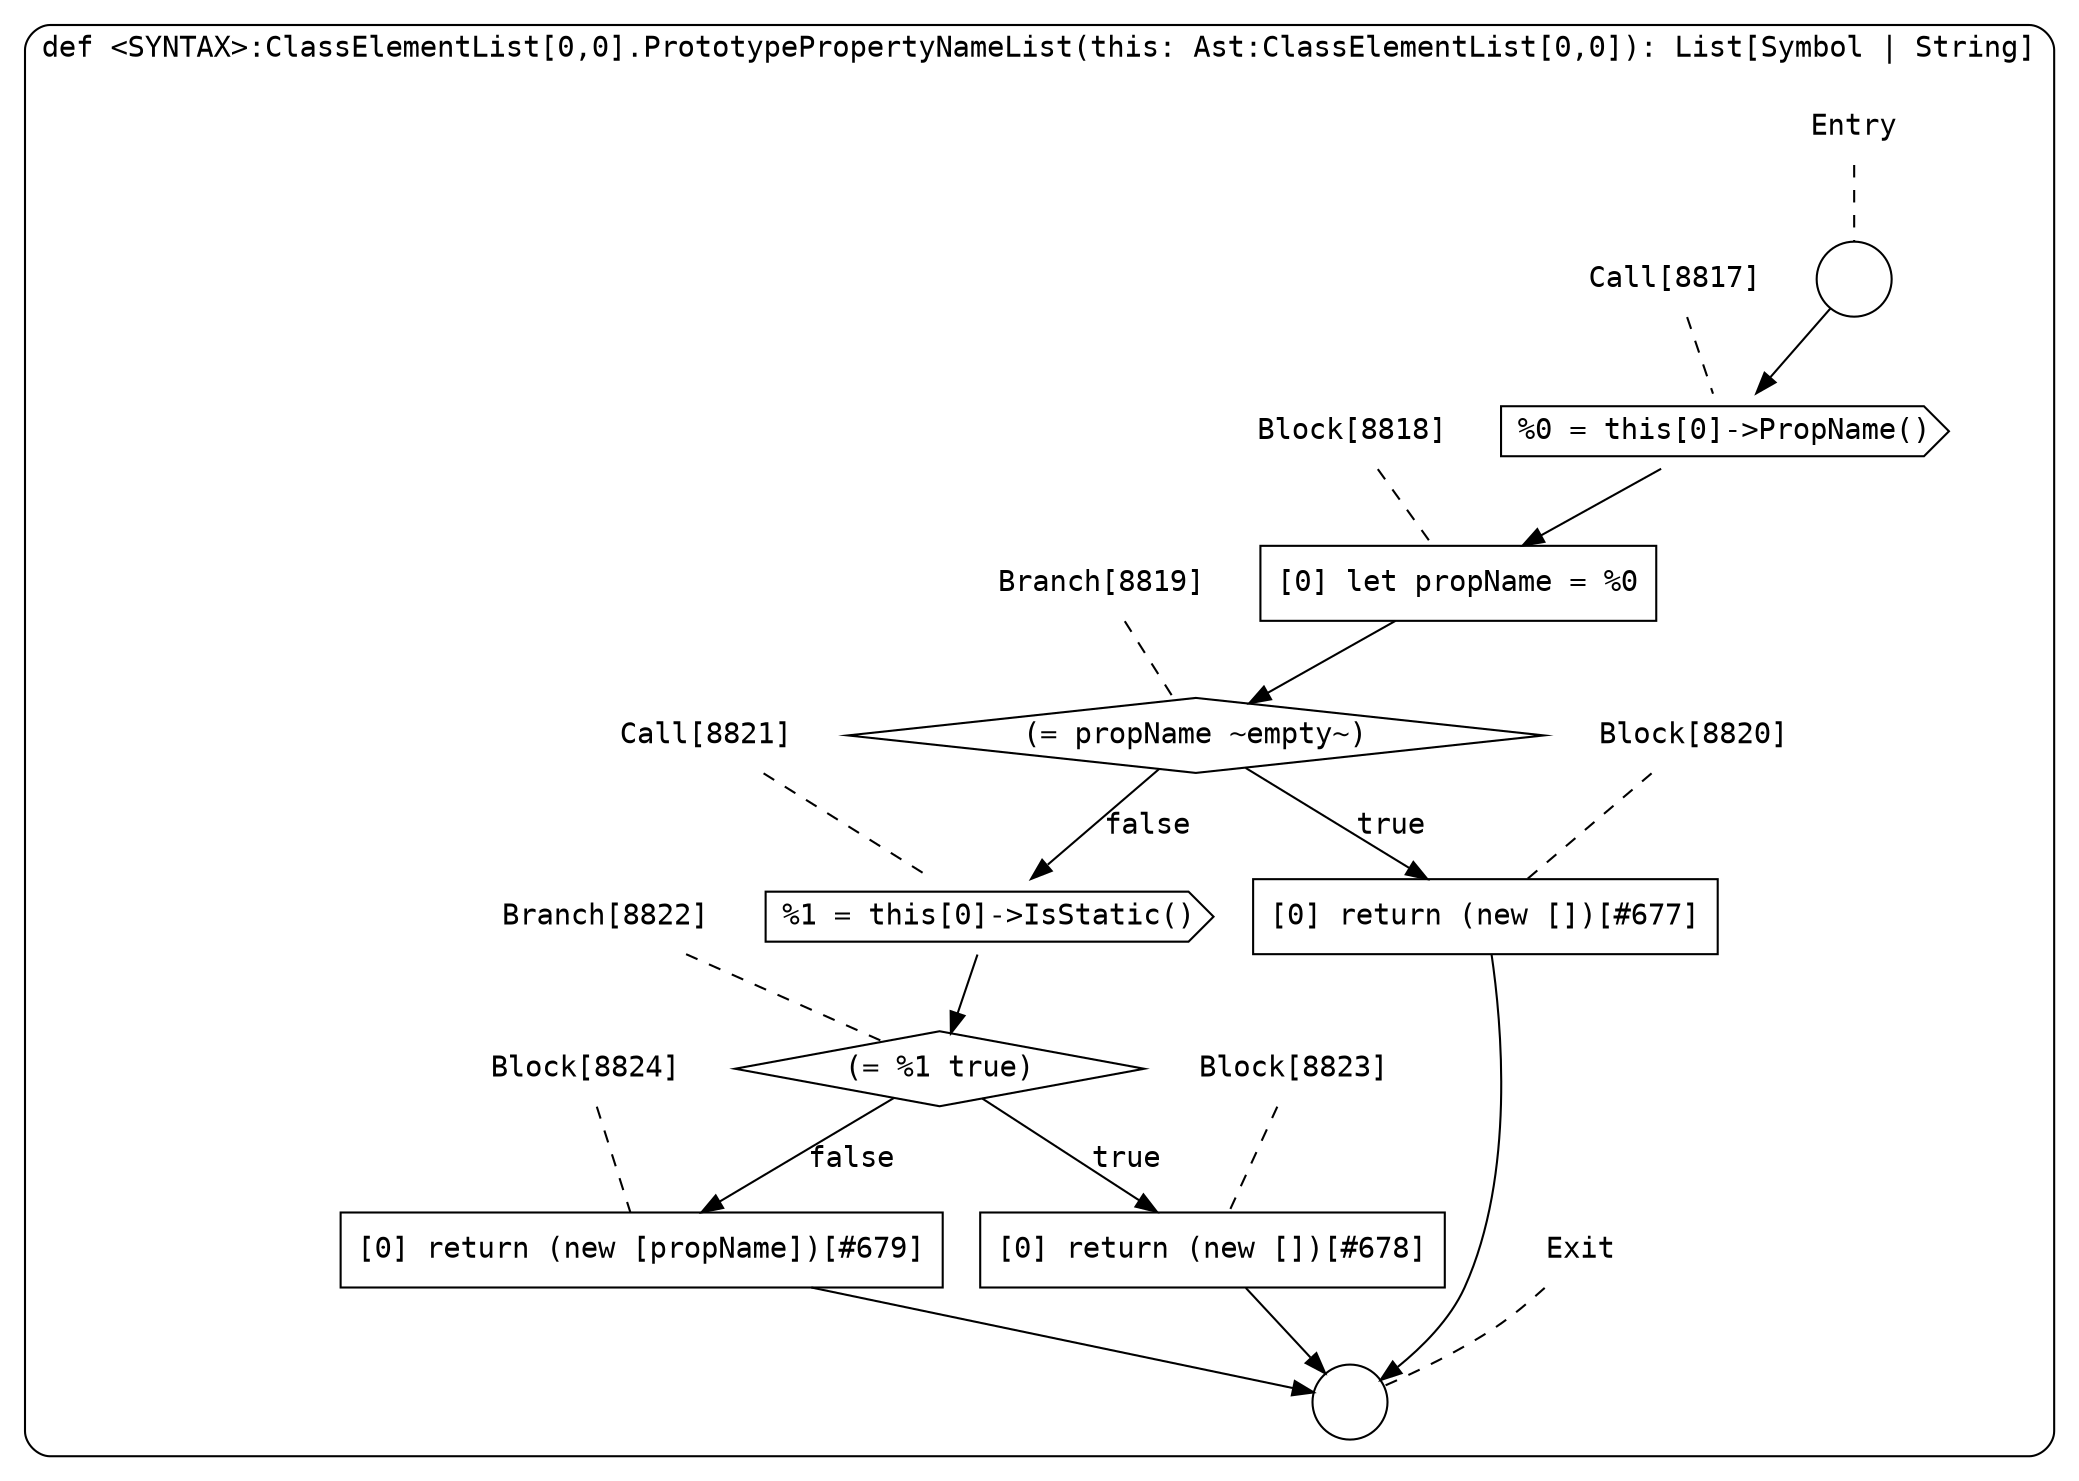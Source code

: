 digraph {
  graph [fontname = "Consolas"]
  node [fontname = "Consolas"]
  edge [fontname = "Consolas"]
  subgraph cluster1633 {
    label = "def <SYNTAX>:ClassElementList[0,0].PrototypePropertyNameList(this: Ast:ClassElementList[0,0]): List[Symbol | String]"
    style = rounded
    cluster1633_entry_name [shape=none, label=<<font color="black">Entry</font>>]
    cluster1633_entry_name -> cluster1633_entry [arrowhead=none, color="black", style=dashed]
    cluster1633_entry [shape=circle label=" " color="black" fillcolor="white" style=filled]
    cluster1633_entry -> node8817 [color="black"]
    cluster1633_exit_name [shape=none, label=<<font color="black">Exit</font>>]
    cluster1633_exit_name -> cluster1633_exit [arrowhead=none, color="black", style=dashed]
    cluster1633_exit [shape=circle label=" " color="black" fillcolor="white" style=filled]
    node8817_name [shape=none, label=<<font color="black">Call[8817]</font>>]
    node8817_name -> node8817 [arrowhead=none, color="black", style=dashed]
    node8817 [shape=cds, label=<<font color="black">%0 = this[0]-&gt;PropName()</font>> color="black" fillcolor="white", style=filled]
    node8817 -> node8818 [color="black"]
    node8818_name [shape=none, label=<<font color="black">Block[8818]</font>>]
    node8818_name -> node8818 [arrowhead=none, color="black", style=dashed]
    node8818 [shape=box, label=<<font color="black">[0] let propName = %0<BR ALIGN="LEFT"/></font>> color="black" fillcolor="white", style=filled]
    node8818 -> node8819 [color="black"]
    node8819_name [shape=none, label=<<font color="black">Branch[8819]</font>>]
    node8819_name -> node8819 [arrowhead=none, color="black", style=dashed]
    node8819 [shape=diamond, label=<<font color="black">(= propName ~empty~)</font>> color="black" fillcolor="white", style=filled]
    node8819 -> node8820 [label=<<font color="black">true</font>> color="black"]
    node8819 -> node8821 [label=<<font color="black">false</font>> color="black"]
    node8820_name [shape=none, label=<<font color="black">Block[8820]</font>>]
    node8820_name -> node8820 [arrowhead=none, color="black", style=dashed]
    node8820 [shape=box, label=<<font color="black">[0] return (new [])[#677]<BR ALIGN="LEFT"/></font>> color="black" fillcolor="white", style=filled]
    node8820 -> cluster1633_exit [color="black"]
    node8821_name [shape=none, label=<<font color="black">Call[8821]</font>>]
    node8821_name -> node8821 [arrowhead=none, color="black", style=dashed]
    node8821 [shape=cds, label=<<font color="black">%1 = this[0]-&gt;IsStatic()</font>> color="black" fillcolor="white", style=filled]
    node8821 -> node8822 [color="black"]
    node8822_name [shape=none, label=<<font color="black">Branch[8822]</font>>]
    node8822_name -> node8822 [arrowhead=none, color="black", style=dashed]
    node8822 [shape=diamond, label=<<font color="black">(= %1 true)</font>> color="black" fillcolor="white", style=filled]
    node8822 -> node8823 [label=<<font color="black">true</font>> color="black"]
    node8822 -> node8824 [label=<<font color="black">false</font>> color="black"]
    node8823_name [shape=none, label=<<font color="black">Block[8823]</font>>]
    node8823_name -> node8823 [arrowhead=none, color="black", style=dashed]
    node8823 [shape=box, label=<<font color="black">[0] return (new [])[#678]<BR ALIGN="LEFT"/></font>> color="black" fillcolor="white", style=filled]
    node8823 -> cluster1633_exit [color="black"]
    node8824_name [shape=none, label=<<font color="black">Block[8824]</font>>]
    node8824_name -> node8824 [arrowhead=none, color="black", style=dashed]
    node8824 [shape=box, label=<<font color="black">[0] return (new [propName])[#679]<BR ALIGN="LEFT"/></font>> color="black" fillcolor="white", style=filled]
    node8824 -> cluster1633_exit [color="black"]
  }
}